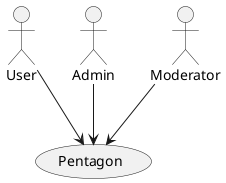 @startuml actors
:User: --> (App)
:Admin: --> (App)
:Moderator: --> (App)
"Pentagon" as (App)
@enduml